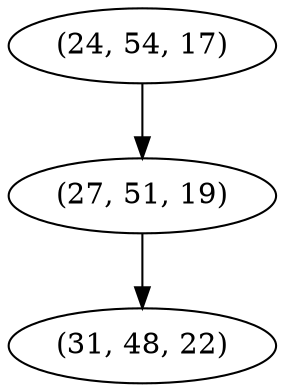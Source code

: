 digraph tree {
    "(24, 54, 17)";
    "(27, 51, 19)";
    "(31, 48, 22)";
    "(24, 54, 17)" -> "(27, 51, 19)";
    "(27, 51, 19)" -> "(31, 48, 22)";
}
